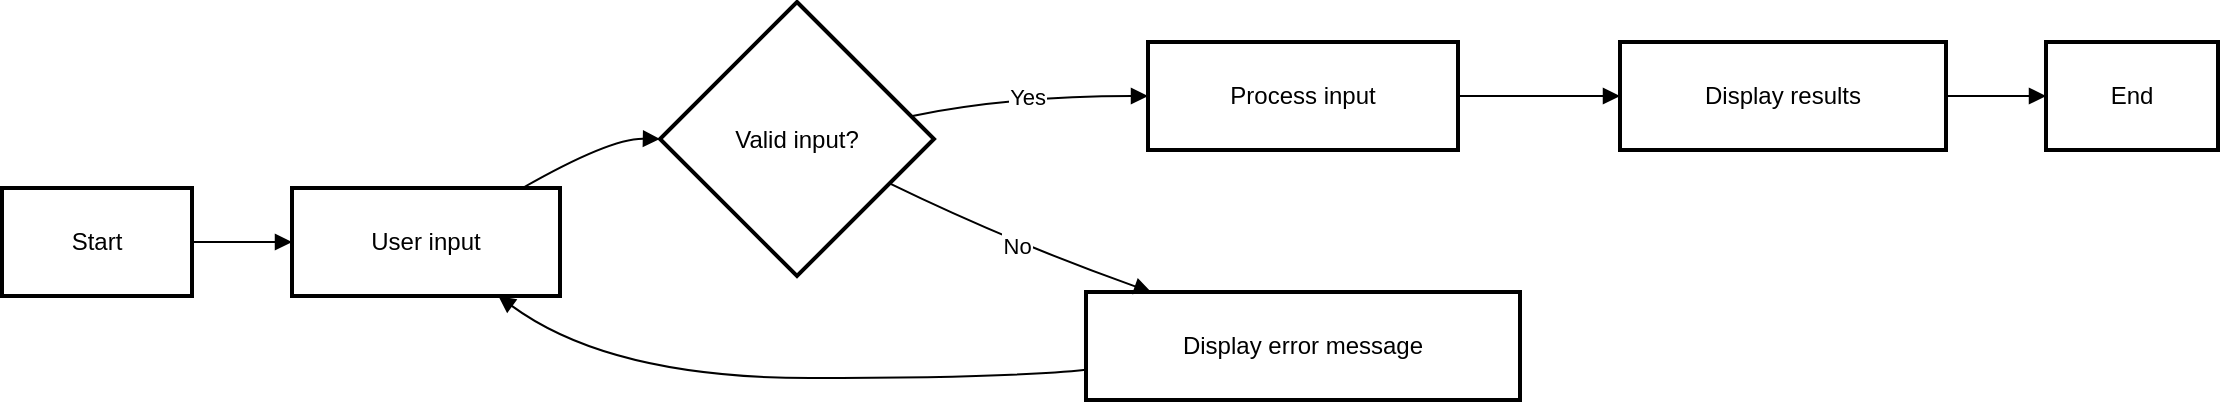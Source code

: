 <mxfile version="26.1.1">
  <diagram name="Page-1" id="K6HnGhqOF9wGi5iH6uNk">
    <mxGraphModel>
      <root>
        <mxCell id="0" />
        <mxCell id="1" parent="0" />
        <mxCell id="2" value="Start" style="whiteSpace=wrap;strokeWidth=2;" vertex="1" parent="1">
          <mxGeometry x="8" y="101" width="95" height="54" as="geometry" />
        </mxCell>
        <mxCell id="3" value="User input" style="whiteSpace=wrap;strokeWidth=2;" vertex="1" parent="1">
          <mxGeometry x="153" y="101" width="134" height="54" as="geometry" />
        </mxCell>
        <mxCell id="4" value="Valid input?" style="rhombus;strokeWidth=2;whiteSpace=wrap;" vertex="1" parent="1">
          <mxGeometry x="337" y="8" width="137" height="137" as="geometry" />
        </mxCell>
        <mxCell id="5" value="Process input" style="whiteSpace=wrap;strokeWidth=2;" vertex="1" parent="1">
          <mxGeometry x="581" y="28" width="155" height="54" as="geometry" />
        </mxCell>
        <mxCell id="6" value="Display results" style="whiteSpace=wrap;strokeWidth=2;" vertex="1" parent="1">
          <mxGeometry x="817" y="28" width="163" height="54" as="geometry" />
        </mxCell>
        <mxCell id="7" value="Display error message" style="whiteSpace=wrap;strokeWidth=2;" vertex="1" parent="1">
          <mxGeometry x="550" y="153" width="217" height="54" as="geometry" />
        </mxCell>
        <mxCell id="8" value="End" style="whiteSpace=wrap;strokeWidth=2;" vertex="1" parent="1">
          <mxGeometry x="1030" y="28" width="86" height="54" as="geometry" />
        </mxCell>
        <mxCell id="9" value="" style="curved=1;startArrow=none;endArrow=block;exitX=1;exitY=0.5;entryX=0;entryY=0.5;" edge="1" parent="1" source="2" target="3">
          <mxGeometry relative="1" as="geometry">
            <Array as="points" />
          </mxGeometry>
        </mxCell>
        <mxCell id="10" value="" style="curved=1;startArrow=none;endArrow=block;exitX=0.86;exitY=0;entryX=0;entryY=0.5;" edge="1" parent="1" source="3" target="4">
          <mxGeometry relative="1" as="geometry">
            <Array as="points">
              <mxPoint x="312" y="76" />
            </Array>
          </mxGeometry>
        </mxCell>
        <mxCell id="11" value="Yes" style="curved=1;startArrow=none;endArrow=block;exitX=1;exitY=0.4;entryX=0;entryY=0.5;" edge="1" parent="1" source="4" target="5">
          <mxGeometry relative="1" as="geometry">
            <Array as="points">
              <mxPoint x="512" y="55" />
            </Array>
          </mxGeometry>
        </mxCell>
        <mxCell id="12" value="" style="curved=1;startArrow=none;endArrow=block;exitX=1;exitY=0.5;entryX=0;entryY=0.5;" edge="1" parent="1" source="5" target="6">
          <mxGeometry relative="1" as="geometry">
            <Array as="points" />
          </mxGeometry>
        </mxCell>
        <mxCell id="13" value="No" style="curved=1;startArrow=none;endArrow=block;exitX=1;exitY=0.74;entryX=0.15;entryY=0;" edge="1" parent="1" source="4" target="7">
          <mxGeometry relative="1" as="geometry">
            <Array as="points">
              <mxPoint x="512" y="128" />
            </Array>
          </mxGeometry>
        </mxCell>
        <mxCell id="14" value="" style="curved=1;startArrow=none;endArrow=block;exitX=0;exitY=0.72;entryX=0.77;entryY=1;" edge="1" parent="1" source="7" target="3">
          <mxGeometry relative="1" as="geometry">
            <Array as="points">
              <mxPoint x="512" y="196" />
              <mxPoint x="312" y="196" />
            </Array>
          </mxGeometry>
        </mxCell>
        <mxCell id="15" value="" style="curved=1;startArrow=none;endArrow=block;exitX=1;exitY=0.5;entryX=0;entryY=0.5;" edge="1" parent="1" source="6" target="8">
          <mxGeometry relative="1" as="geometry">
            <Array as="points" />
          </mxGeometry>
        </mxCell>
      </root>
    </mxGraphModel>
  </diagram>
</mxfile>
